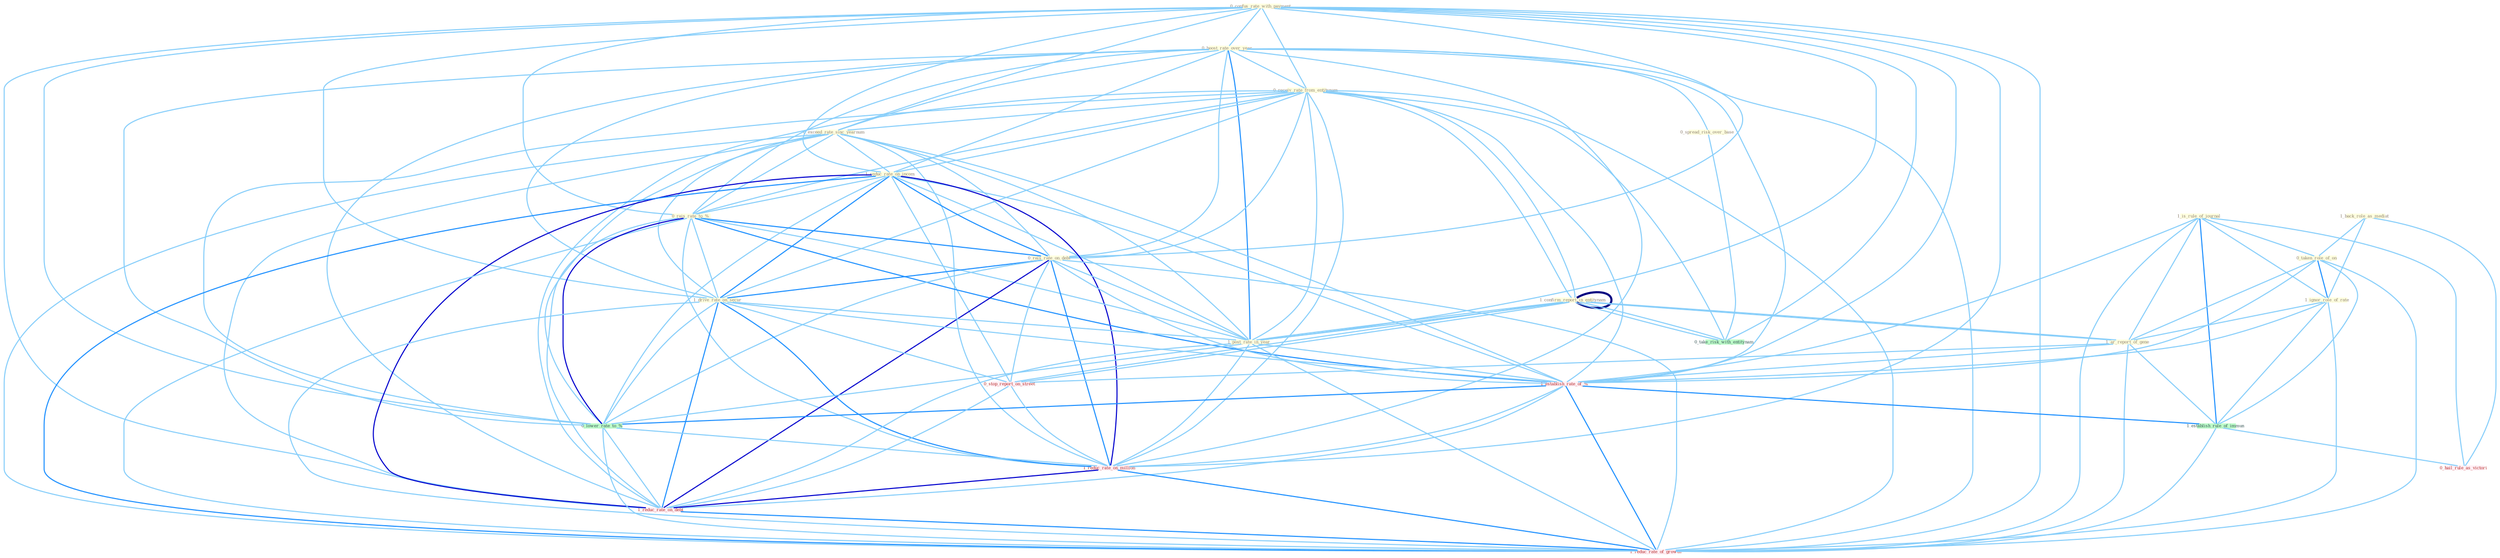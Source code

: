 Graph G{ 
    node
    [shape=polygon,style=filled,width=.5,height=.06,color="#BDFCC9",fixedsize=true,fontsize=4,
    fontcolor="#2f4f4f"];
    {node
    [color="#ffffe0", fontcolor="#8b7d6b"] "0_confus_rate_with_payment " "0_boost_rate_over_year " "0_receiv_rate_from_entitynam " "0_exceed_rate_sinc_yearnum " "1_reduc_rate_on_incom " "1_back_role_as_mediat " "1_is_rule_of_journal " "0_taken_role_of_on " "1_ignor_role_of_rate " "0_spread_risk_over_base " "1_confirm_report_in_entitynam " "0_rais_rate_to_% " "0_rais_rate_on_debt " "1_ar_report_of_gene " "1_drive_rate_on_secur " "1_confirm_report_in_entitynam " "1_post_rate_in_year "}
{node [color="#fff0f5", fontcolor="#b22222"] "1_establish_rate_of_% " "0_stop_report_on_street " "0_hail_rule_as_victori " "1_reduc_rate_on_million " "1_reduc_rate_on_debt " "1_reduc_rate_of_growth "}
edge [color="#B0E2FF"];

	"0_confus_rate_with_payment " -- "0_boost_rate_over_year " [w="1", color="#87cefa" ];
	"0_confus_rate_with_payment " -- "0_receiv_rate_from_entitynam " [w="1", color="#87cefa" ];
	"0_confus_rate_with_payment " -- "0_exceed_rate_sinc_yearnum " [w="1", color="#87cefa" ];
	"0_confus_rate_with_payment " -- "1_reduc_rate_on_incom " [w="1", color="#87cefa" ];
	"0_confus_rate_with_payment " -- "0_rais_rate_to_% " [w="1", color="#87cefa" ];
	"0_confus_rate_with_payment " -- "0_rais_rate_on_debt " [w="1", color="#87cefa" ];
	"0_confus_rate_with_payment " -- "1_drive_rate_on_secur " [w="1", color="#87cefa" ];
	"0_confus_rate_with_payment " -- "1_post_rate_in_year " [w="1", color="#87cefa" ];
	"0_confus_rate_with_payment " -- "1_establish_rate_of_% " [w="1", color="#87cefa" ];
	"0_confus_rate_with_payment " -- "0_lower_rate_to_% " [w="1", color="#87cefa" ];
	"0_confus_rate_with_payment " -- "1_reduc_rate_on_million " [w="1", color="#87cefa" ];
	"0_confus_rate_with_payment " -- "0_take_risk_with_entitynam " [w="1", color="#87cefa" ];
	"0_confus_rate_with_payment " -- "1_reduc_rate_on_debt " [w="1", color="#87cefa" ];
	"0_confus_rate_with_payment " -- "1_reduc_rate_of_growth " [w="1", color="#87cefa" ];
	"0_boost_rate_over_year " -- "0_receiv_rate_from_entitynam " [w="1", color="#87cefa" ];
	"0_boost_rate_over_year " -- "0_exceed_rate_sinc_yearnum " [w="1", color="#87cefa" ];
	"0_boost_rate_over_year " -- "1_reduc_rate_on_incom " [w="1", color="#87cefa" ];
	"0_boost_rate_over_year " -- "0_spread_risk_over_base " [w="1", color="#87cefa" ];
	"0_boost_rate_over_year " -- "0_rais_rate_to_% " [w="1", color="#87cefa" ];
	"0_boost_rate_over_year " -- "0_rais_rate_on_debt " [w="1", color="#87cefa" ];
	"0_boost_rate_over_year " -- "1_drive_rate_on_secur " [w="1", color="#87cefa" ];
	"0_boost_rate_over_year " -- "1_post_rate_in_year " [w="2", color="#1e90ff" , len=0.8];
	"0_boost_rate_over_year " -- "1_establish_rate_of_% " [w="1", color="#87cefa" ];
	"0_boost_rate_over_year " -- "0_lower_rate_to_% " [w="1", color="#87cefa" ];
	"0_boost_rate_over_year " -- "1_reduc_rate_on_million " [w="1", color="#87cefa" ];
	"0_boost_rate_over_year " -- "1_reduc_rate_on_debt " [w="1", color="#87cefa" ];
	"0_boost_rate_over_year " -- "1_reduc_rate_of_growth " [w="1", color="#87cefa" ];
	"0_receiv_rate_from_entitynam " -- "0_exceed_rate_sinc_yearnum " [w="1", color="#87cefa" ];
	"0_receiv_rate_from_entitynam " -- "1_reduc_rate_on_incom " [w="1", color="#87cefa" ];
	"0_receiv_rate_from_entitynam " -- "1_confirm_report_in_entitynam " [w="1", color="#87cefa" ];
	"0_receiv_rate_from_entitynam " -- "0_rais_rate_to_% " [w="1", color="#87cefa" ];
	"0_receiv_rate_from_entitynam " -- "0_rais_rate_on_debt " [w="1", color="#87cefa" ];
	"0_receiv_rate_from_entitynam " -- "1_drive_rate_on_secur " [w="1", color="#87cefa" ];
	"0_receiv_rate_from_entitynam " -- "1_confirm_report_in_entitynam " [w="1", color="#87cefa" ];
	"0_receiv_rate_from_entitynam " -- "1_post_rate_in_year " [w="1", color="#87cefa" ];
	"0_receiv_rate_from_entitynam " -- "1_establish_rate_of_% " [w="1", color="#87cefa" ];
	"0_receiv_rate_from_entitynam " -- "0_lower_rate_to_% " [w="1", color="#87cefa" ];
	"0_receiv_rate_from_entitynam " -- "1_reduc_rate_on_million " [w="1", color="#87cefa" ];
	"0_receiv_rate_from_entitynam " -- "0_take_risk_with_entitynam " [w="1", color="#87cefa" ];
	"0_receiv_rate_from_entitynam " -- "1_reduc_rate_on_debt " [w="1", color="#87cefa" ];
	"0_receiv_rate_from_entitynam " -- "1_reduc_rate_of_growth " [w="1", color="#87cefa" ];
	"0_exceed_rate_sinc_yearnum " -- "1_reduc_rate_on_incom " [w="1", color="#87cefa" ];
	"0_exceed_rate_sinc_yearnum " -- "0_rais_rate_to_% " [w="1", color="#87cefa" ];
	"0_exceed_rate_sinc_yearnum " -- "0_rais_rate_on_debt " [w="1", color="#87cefa" ];
	"0_exceed_rate_sinc_yearnum " -- "1_drive_rate_on_secur " [w="1", color="#87cefa" ];
	"0_exceed_rate_sinc_yearnum " -- "1_post_rate_in_year " [w="1", color="#87cefa" ];
	"0_exceed_rate_sinc_yearnum " -- "1_establish_rate_of_% " [w="1", color="#87cefa" ];
	"0_exceed_rate_sinc_yearnum " -- "0_lower_rate_to_% " [w="1", color="#87cefa" ];
	"0_exceed_rate_sinc_yearnum " -- "1_reduc_rate_on_million " [w="1", color="#87cefa" ];
	"0_exceed_rate_sinc_yearnum " -- "1_reduc_rate_on_debt " [w="1", color="#87cefa" ];
	"0_exceed_rate_sinc_yearnum " -- "1_reduc_rate_of_growth " [w="1", color="#87cefa" ];
	"1_reduc_rate_on_incom " -- "0_rais_rate_to_% " [w="1", color="#87cefa" ];
	"1_reduc_rate_on_incom " -- "0_rais_rate_on_debt " [w="2", color="#1e90ff" , len=0.8];
	"1_reduc_rate_on_incom " -- "1_drive_rate_on_secur " [w="2", color="#1e90ff" , len=0.8];
	"1_reduc_rate_on_incom " -- "1_post_rate_in_year " [w="1", color="#87cefa" ];
	"1_reduc_rate_on_incom " -- "1_establish_rate_of_% " [w="1", color="#87cefa" ];
	"1_reduc_rate_on_incom " -- "0_lower_rate_to_% " [w="1", color="#87cefa" ];
	"1_reduc_rate_on_incom " -- "0_stop_report_on_street " [w="1", color="#87cefa" ];
	"1_reduc_rate_on_incom " -- "1_reduc_rate_on_million " [w="3", color="#0000cd" , len=0.6];
	"1_reduc_rate_on_incom " -- "1_reduc_rate_on_debt " [w="3", color="#0000cd" , len=0.6];
	"1_reduc_rate_on_incom " -- "1_reduc_rate_of_growth " [w="2", color="#1e90ff" , len=0.8];
	"1_back_role_as_mediat " -- "0_taken_role_of_on " [w="1", color="#87cefa" ];
	"1_back_role_as_mediat " -- "1_ignor_role_of_rate " [w="1", color="#87cefa" ];
	"1_back_role_as_mediat " -- "0_hail_rule_as_victori " [w="1", color="#87cefa" ];
	"1_is_rule_of_journal " -- "0_taken_role_of_on " [w="1", color="#87cefa" ];
	"1_is_rule_of_journal " -- "1_ignor_role_of_rate " [w="1", color="#87cefa" ];
	"1_is_rule_of_journal " -- "1_ar_report_of_gene " [w="1", color="#87cefa" ];
	"1_is_rule_of_journal " -- "1_establish_rate_of_% " [w="1", color="#87cefa" ];
	"1_is_rule_of_journal " -- "1_establish_rule_of_immun " [w="2", color="#1e90ff" , len=0.8];
	"1_is_rule_of_journal " -- "0_hail_rule_as_victori " [w="1", color="#87cefa" ];
	"1_is_rule_of_journal " -- "1_reduc_rate_of_growth " [w="1", color="#87cefa" ];
	"0_taken_role_of_on " -- "1_ignor_role_of_rate " [w="2", color="#1e90ff" , len=0.8];
	"0_taken_role_of_on " -- "1_ar_report_of_gene " [w="1", color="#87cefa" ];
	"0_taken_role_of_on " -- "1_establish_rate_of_% " [w="1", color="#87cefa" ];
	"0_taken_role_of_on " -- "1_establish_rule_of_immun " [w="1", color="#87cefa" ];
	"0_taken_role_of_on " -- "1_reduc_rate_of_growth " [w="1", color="#87cefa" ];
	"1_ignor_role_of_rate " -- "1_ar_report_of_gene " [w="1", color="#87cefa" ];
	"1_ignor_role_of_rate " -- "1_establish_rate_of_% " [w="1", color="#87cefa" ];
	"1_ignor_role_of_rate " -- "1_establish_rule_of_immun " [w="1", color="#87cefa" ];
	"1_ignor_role_of_rate " -- "1_reduc_rate_of_growth " [w="1", color="#87cefa" ];
	"0_spread_risk_over_base " -- "0_take_risk_with_entitynam " [w="1", color="#87cefa" ];
	"1_confirm_report_in_entitynam " -- "1_ar_report_of_gene " [w="1", color="#87cefa" ];
	"1_confirm_report_in_entitynam " -- "1_confirm_report_in_entitynam " [w="4", style=bold, color="#000080", len=0.4];
	"1_confirm_report_in_entitynam " -- "1_post_rate_in_year " [w="1", color="#87cefa" ];
	"1_confirm_report_in_entitynam " -- "0_stop_report_on_street " [w="1", color="#87cefa" ];
	"1_confirm_report_in_entitynam " -- "0_take_risk_with_entitynam " [w="1", color="#87cefa" ];
	"0_rais_rate_to_% " -- "0_rais_rate_on_debt " [w="2", color="#1e90ff" , len=0.8];
	"0_rais_rate_to_% " -- "1_drive_rate_on_secur " [w="1", color="#87cefa" ];
	"0_rais_rate_to_% " -- "1_post_rate_in_year " [w="1", color="#87cefa" ];
	"0_rais_rate_to_% " -- "1_establish_rate_of_% " [w="2", color="#1e90ff" , len=0.8];
	"0_rais_rate_to_% " -- "0_lower_rate_to_% " [w="3", color="#0000cd" , len=0.6];
	"0_rais_rate_to_% " -- "1_reduc_rate_on_million " [w="1", color="#87cefa" ];
	"0_rais_rate_to_% " -- "1_reduc_rate_on_debt " [w="1", color="#87cefa" ];
	"0_rais_rate_to_% " -- "1_reduc_rate_of_growth " [w="1", color="#87cefa" ];
	"0_rais_rate_on_debt " -- "1_drive_rate_on_secur " [w="2", color="#1e90ff" , len=0.8];
	"0_rais_rate_on_debt " -- "1_post_rate_in_year " [w="1", color="#87cefa" ];
	"0_rais_rate_on_debt " -- "1_establish_rate_of_% " [w="1", color="#87cefa" ];
	"0_rais_rate_on_debt " -- "0_lower_rate_to_% " [w="1", color="#87cefa" ];
	"0_rais_rate_on_debt " -- "0_stop_report_on_street " [w="1", color="#87cefa" ];
	"0_rais_rate_on_debt " -- "1_reduc_rate_on_million " [w="2", color="#1e90ff" , len=0.8];
	"0_rais_rate_on_debt " -- "1_reduc_rate_on_debt " [w="3", color="#0000cd" , len=0.6];
	"0_rais_rate_on_debt " -- "1_reduc_rate_of_growth " [w="1", color="#87cefa" ];
	"1_ar_report_of_gene " -- "1_confirm_report_in_entitynam " [w="1", color="#87cefa" ];
	"1_ar_report_of_gene " -- "1_establish_rate_of_% " [w="1", color="#87cefa" ];
	"1_ar_report_of_gene " -- "1_establish_rule_of_immun " [w="1", color="#87cefa" ];
	"1_ar_report_of_gene " -- "0_stop_report_on_street " [w="1", color="#87cefa" ];
	"1_ar_report_of_gene " -- "1_reduc_rate_of_growth " [w="1", color="#87cefa" ];
	"1_drive_rate_on_secur " -- "1_post_rate_in_year " [w="1", color="#87cefa" ];
	"1_drive_rate_on_secur " -- "1_establish_rate_of_% " [w="1", color="#87cefa" ];
	"1_drive_rate_on_secur " -- "0_lower_rate_to_% " [w="1", color="#87cefa" ];
	"1_drive_rate_on_secur " -- "0_stop_report_on_street " [w="1", color="#87cefa" ];
	"1_drive_rate_on_secur " -- "1_reduc_rate_on_million " [w="2", color="#1e90ff" , len=0.8];
	"1_drive_rate_on_secur " -- "1_reduc_rate_on_debt " [w="2", color="#1e90ff" , len=0.8];
	"1_drive_rate_on_secur " -- "1_reduc_rate_of_growth " [w="1", color="#87cefa" ];
	"1_confirm_report_in_entitynam " -- "1_post_rate_in_year " [w="1", color="#87cefa" ];
	"1_confirm_report_in_entitynam " -- "0_stop_report_on_street " [w="1", color="#87cefa" ];
	"1_confirm_report_in_entitynam " -- "0_take_risk_with_entitynam " [w="1", color="#87cefa" ];
	"1_post_rate_in_year " -- "1_establish_rate_of_% " [w="1", color="#87cefa" ];
	"1_post_rate_in_year " -- "0_lower_rate_to_% " [w="1", color="#87cefa" ];
	"1_post_rate_in_year " -- "1_reduc_rate_on_million " [w="1", color="#87cefa" ];
	"1_post_rate_in_year " -- "1_reduc_rate_on_debt " [w="1", color="#87cefa" ];
	"1_post_rate_in_year " -- "1_reduc_rate_of_growth " [w="1", color="#87cefa" ];
	"1_establish_rate_of_% " -- "0_lower_rate_to_% " [w="2", color="#1e90ff" , len=0.8];
	"1_establish_rate_of_% " -- "1_establish_rule_of_immun " [w="2", color="#1e90ff" , len=0.8];
	"1_establish_rate_of_% " -- "1_reduc_rate_on_million " [w="1", color="#87cefa" ];
	"1_establish_rate_of_% " -- "1_reduc_rate_on_debt " [w="1", color="#87cefa" ];
	"1_establish_rate_of_% " -- "1_reduc_rate_of_growth " [w="2", color="#1e90ff" , len=0.8];
	"0_lower_rate_to_% " -- "1_reduc_rate_on_million " [w="1", color="#87cefa" ];
	"0_lower_rate_to_% " -- "1_reduc_rate_on_debt " [w="1", color="#87cefa" ];
	"0_lower_rate_to_% " -- "1_reduc_rate_of_growth " [w="1", color="#87cefa" ];
	"1_establish_rule_of_immun " -- "0_hail_rule_as_victori " [w="1", color="#87cefa" ];
	"1_establish_rule_of_immun " -- "1_reduc_rate_of_growth " [w="1", color="#87cefa" ];
	"0_stop_report_on_street " -- "1_reduc_rate_on_million " [w="1", color="#87cefa" ];
	"0_stop_report_on_street " -- "1_reduc_rate_on_debt " [w="1", color="#87cefa" ];
	"1_reduc_rate_on_million " -- "1_reduc_rate_on_debt " [w="3", color="#0000cd" , len=0.6];
	"1_reduc_rate_on_million " -- "1_reduc_rate_of_growth " [w="2", color="#1e90ff" , len=0.8];
	"1_reduc_rate_on_debt " -- "1_reduc_rate_of_growth " [w="2", color="#1e90ff" , len=0.8];
}